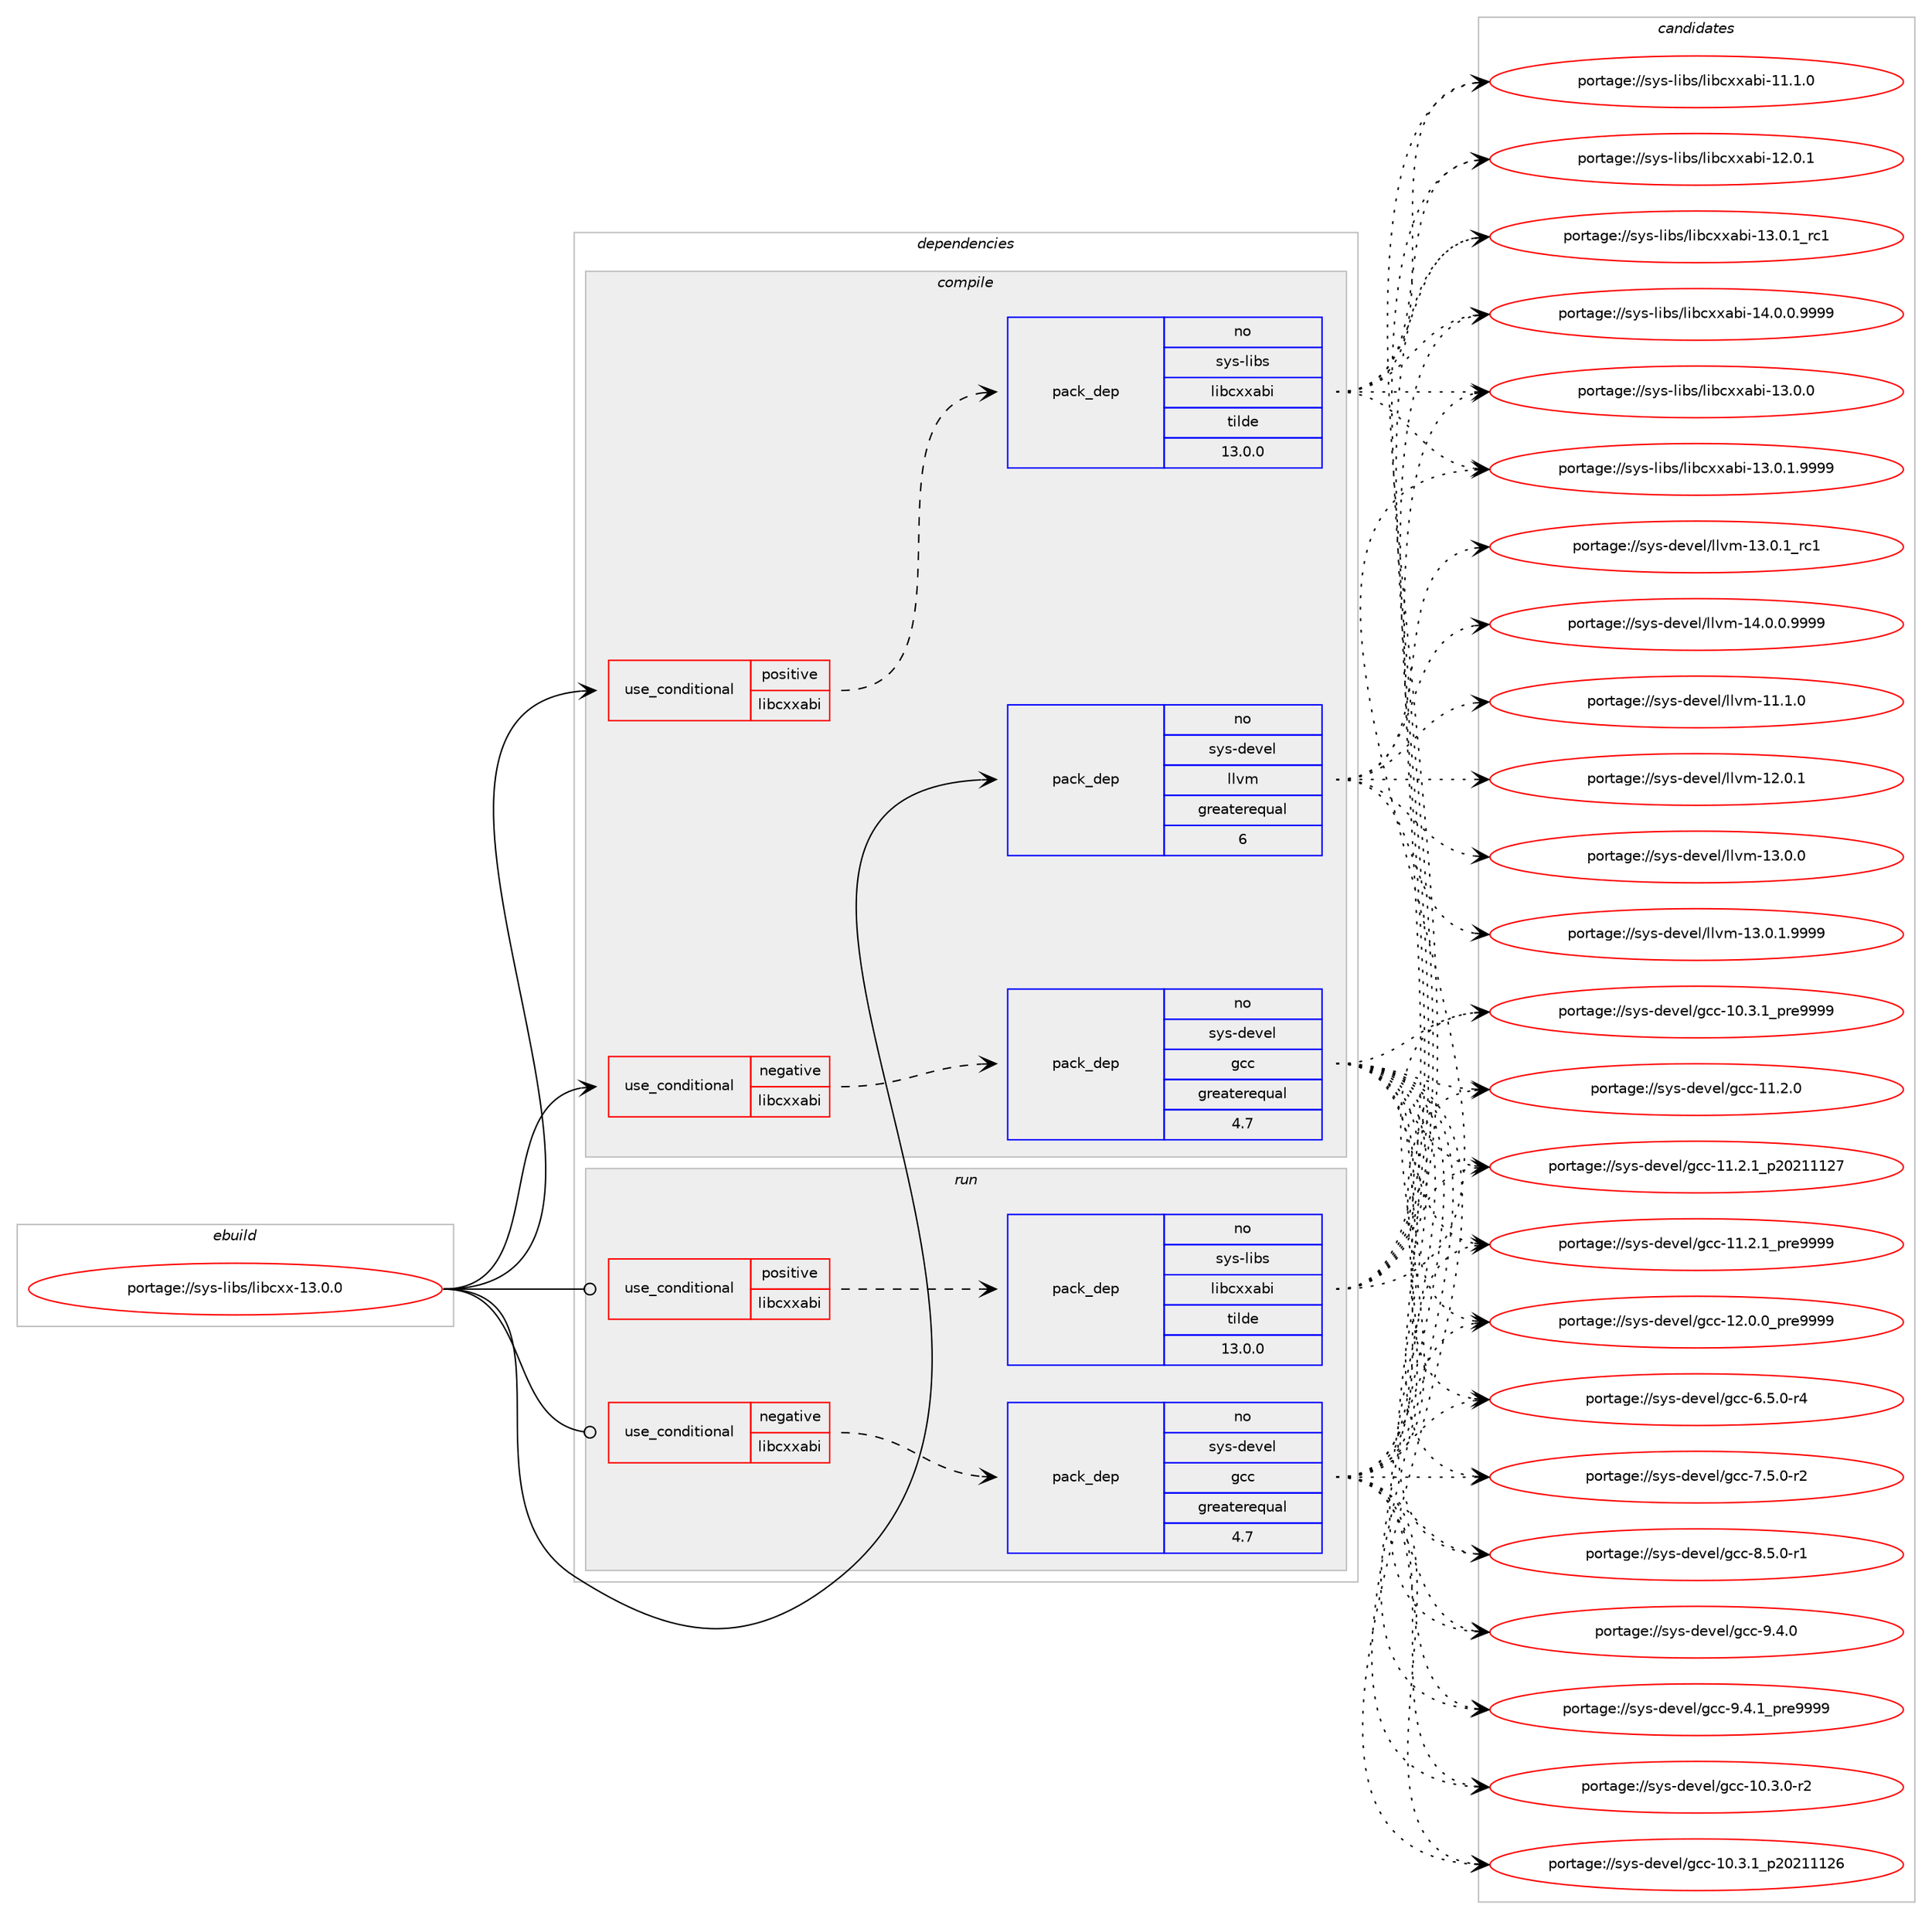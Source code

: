 digraph prolog {

# *************
# Graph options
# *************

newrank=true;
concentrate=true;
compound=true;
graph [rankdir=LR,fontname=Helvetica,fontsize=10,ranksep=1.5];#, ranksep=2.5, nodesep=0.2];
edge  [arrowhead=vee];
node  [fontname=Helvetica,fontsize=10];

# **********
# The ebuild
# **********

subgraph cluster_leftcol {
color=gray;
rank=same;
label=<<i>ebuild</i>>;
id [label="portage://sys-libs/libcxx-13.0.0", color=red, width=4, href="../sys-libs/libcxx-13.0.0.svg"];
}

# ****************
# The dependencies
# ****************

subgraph cluster_midcol {
color=gray;
label=<<i>dependencies</i>>;
subgraph cluster_compile {
fillcolor="#eeeeee";
style=filled;
label=<<i>compile</i>>;
subgraph cond324 {
dependency2620 [label=<<TABLE BORDER="0" CELLBORDER="1" CELLSPACING="0" CELLPADDING="4"><TR><TD ROWSPAN="3" CELLPADDING="10">use_conditional</TD></TR><TR><TD>negative</TD></TR><TR><TD>libcxxabi</TD></TR></TABLE>>, shape=none, color=red];
subgraph pack2292 {
dependency2621 [label=<<TABLE BORDER="0" CELLBORDER="1" CELLSPACING="0" CELLPADDING="4" WIDTH="220"><TR><TD ROWSPAN="6" CELLPADDING="30">pack_dep</TD></TR><TR><TD WIDTH="110">no</TD></TR><TR><TD>sys-devel</TD></TR><TR><TD>gcc</TD></TR><TR><TD>greaterequal</TD></TR><TR><TD>4.7</TD></TR></TABLE>>, shape=none, color=blue];
}
dependency2620:e -> dependency2621:w [weight=20,style="dashed",arrowhead="vee"];
}
id:e -> dependency2620:w [weight=20,style="solid",arrowhead="vee"];
subgraph cond325 {
dependency2622 [label=<<TABLE BORDER="0" CELLBORDER="1" CELLSPACING="0" CELLPADDING="4"><TR><TD ROWSPAN="3" CELLPADDING="10">use_conditional</TD></TR><TR><TD>positive</TD></TR><TR><TD>libcxxabi</TD></TR></TABLE>>, shape=none, color=red];
subgraph pack2293 {
dependency2623 [label=<<TABLE BORDER="0" CELLBORDER="1" CELLSPACING="0" CELLPADDING="4" WIDTH="220"><TR><TD ROWSPAN="6" CELLPADDING="30">pack_dep</TD></TR><TR><TD WIDTH="110">no</TD></TR><TR><TD>sys-libs</TD></TR><TR><TD>libcxxabi</TD></TR><TR><TD>tilde</TD></TR><TR><TD>13.0.0</TD></TR></TABLE>>, shape=none, color=blue];
}
dependency2622:e -> dependency2623:w [weight=20,style="dashed",arrowhead="vee"];
}
id:e -> dependency2622:w [weight=20,style="solid",arrowhead="vee"];
subgraph pack2294 {
dependency2624 [label=<<TABLE BORDER="0" CELLBORDER="1" CELLSPACING="0" CELLPADDING="4" WIDTH="220"><TR><TD ROWSPAN="6" CELLPADDING="30">pack_dep</TD></TR><TR><TD WIDTH="110">no</TD></TR><TR><TD>sys-devel</TD></TR><TR><TD>llvm</TD></TR><TR><TD>greaterequal</TD></TR><TR><TD>6</TD></TR></TABLE>>, shape=none, color=blue];
}
id:e -> dependency2624:w [weight=20,style="solid",arrowhead="vee"];
# *** BEGIN UNKNOWN DEPENDENCY TYPE (TODO) ***
# id -> package_dependency(portage://sys-libs/libcxx-13.0.0,install,strong,sys-devel,llvm,none,[,,],[slot(0)],[])
# *** END UNKNOWN DEPENDENCY TYPE (TODO) ***

}
subgraph cluster_compileandrun {
fillcolor="#eeeeee";
style=filled;
label=<<i>compile and run</i>>;
}
subgraph cluster_run {
fillcolor="#eeeeee";
style=filled;
label=<<i>run</i>>;
subgraph cond326 {
dependency2625 [label=<<TABLE BORDER="0" CELLBORDER="1" CELLSPACING="0" CELLPADDING="4"><TR><TD ROWSPAN="3" CELLPADDING="10">use_conditional</TD></TR><TR><TD>negative</TD></TR><TR><TD>libcxxabi</TD></TR></TABLE>>, shape=none, color=red];
subgraph pack2295 {
dependency2626 [label=<<TABLE BORDER="0" CELLBORDER="1" CELLSPACING="0" CELLPADDING="4" WIDTH="220"><TR><TD ROWSPAN="6" CELLPADDING="30">pack_dep</TD></TR><TR><TD WIDTH="110">no</TD></TR><TR><TD>sys-devel</TD></TR><TR><TD>gcc</TD></TR><TR><TD>greaterequal</TD></TR><TR><TD>4.7</TD></TR></TABLE>>, shape=none, color=blue];
}
dependency2625:e -> dependency2626:w [weight=20,style="dashed",arrowhead="vee"];
}
id:e -> dependency2625:w [weight=20,style="solid",arrowhead="odot"];
subgraph cond327 {
dependency2627 [label=<<TABLE BORDER="0" CELLBORDER="1" CELLSPACING="0" CELLPADDING="4"><TR><TD ROWSPAN="3" CELLPADDING="10">use_conditional</TD></TR><TR><TD>positive</TD></TR><TR><TD>libcxxabi</TD></TR></TABLE>>, shape=none, color=red];
subgraph pack2296 {
dependency2628 [label=<<TABLE BORDER="0" CELLBORDER="1" CELLSPACING="0" CELLPADDING="4" WIDTH="220"><TR><TD ROWSPAN="6" CELLPADDING="30">pack_dep</TD></TR><TR><TD WIDTH="110">no</TD></TR><TR><TD>sys-libs</TD></TR><TR><TD>libcxxabi</TD></TR><TR><TD>tilde</TD></TR><TR><TD>13.0.0</TD></TR></TABLE>>, shape=none, color=blue];
}
dependency2627:e -> dependency2628:w [weight=20,style="dashed",arrowhead="vee"];
}
id:e -> dependency2627:w [weight=20,style="solid",arrowhead="odot"];
}
}

# **************
# The candidates
# **************

subgraph cluster_choices {
rank=same;
color=gray;
label=<<i>candidates</i>>;

subgraph choice2292 {
color=black;
nodesep=1;
choice11512111545100101118101108471039999454948465146484511450 [label="portage://sys-devel/gcc-10.3.0-r2", color=red, width=4,href="../sys-devel/gcc-10.3.0-r2.svg"];
choice1151211154510010111810110847103999945494846514649951125048504949495054 [label="portage://sys-devel/gcc-10.3.1_p20211126", color=red, width=4,href="../sys-devel/gcc-10.3.1_p20211126.svg"];
choice11512111545100101118101108471039999454948465146499511211410157575757 [label="portage://sys-devel/gcc-10.3.1_pre9999", color=red, width=4,href="../sys-devel/gcc-10.3.1_pre9999.svg"];
choice1151211154510010111810110847103999945494946504648 [label="portage://sys-devel/gcc-11.2.0", color=red, width=4,href="../sys-devel/gcc-11.2.0.svg"];
choice1151211154510010111810110847103999945494946504649951125048504949495055 [label="portage://sys-devel/gcc-11.2.1_p20211127", color=red, width=4,href="../sys-devel/gcc-11.2.1_p20211127.svg"];
choice11512111545100101118101108471039999454949465046499511211410157575757 [label="portage://sys-devel/gcc-11.2.1_pre9999", color=red, width=4,href="../sys-devel/gcc-11.2.1_pre9999.svg"];
choice11512111545100101118101108471039999454950464846489511211410157575757 [label="portage://sys-devel/gcc-12.0.0_pre9999", color=red, width=4,href="../sys-devel/gcc-12.0.0_pre9999.svg"];
choice115121115451001011181011084710399994554465346484511452 [label="portage://sys-devel/gcc-6.5.0-r4", color=red, width=4,href="../sys-devel/gcc-6.5.0-r4.svg"];
choice115121115451001011181011084710399994555465346484511450 [label="portage://sys-devel/gcc-7.5.0-r2", color=red, width=4,href="../sys-devel/gcc-7.5.0-r2.svg"];
choice115121115451001011181011084710399994556465346484511449 [label="portage://sys-devel/gcc-8.5.0-r1", color=red, width=4,href="../sys-devel/gcc-8.5.0-r1.svg"];
choice11512111545100101118101108471039999455746524648 [label="portage://sys-devel/gcc-9.4.0", color=red, width=4,href="../sys-devel/gcc-9.4.0.svg"];
choice115121115451001011181011084710399994557465246499511211410157575757 [label="portage://sys-devel/gcc-9.4.1_pre9999", color=red, width=4,href="../sys-devel/gcc-9.4.1_pre9999.svg"];
dependency2621:e -> choice11512111545100101118101108471039999454948465146484511450:w [style=dotted,weight="100"];
dependency2621:e -> choice1151211154510010111810110847103999945494846514649951125048504949495054:w [style=dotted,weight="100"];
dependency2621:e -> choice11512111545100101118101108471039999454948465146499511211410157575757:w [style=dotted,weight="100"];
dependency2621:e -> choice1151211154510010111810110847103999945494946504648:w [style=dotted,weight="100"];
dependency2621:e -> choice1151211154510010111810110847103999945494946504649951125048504949495055:w [style=dotted,weight="100"];
dependency2621:e -> choice11512111545100101118101108471039999454949465046499511211410157575757:w [style=dotted,weight="100"];
dependency2621:e -> choice11512111545100101118101108471039999454950464846489511211410157575757:w [style=dotted,weight="100"];
dependency2621:e -> choice115121115451001011181011084710399994554465346484511452:w [style=dotted,weight="100"];
dependency2621:e -> choice115121115451001011181011084710399994555465346484511450:w [style=dotted,weight="100"];
dependency2621:e -> choice115121115451001011181011084710399994556465346484511449:w [style=dotted,weight="100"];
dependency2621:e -> choice11512111545100101118101108471039999455746524648:w [style=dotted,weight="100"];
dependency2621:e -> choice115121115451001011181011084710399994557465246499511211410157575757:w [style=dotted,weight="100"];
}
subgraph choice2293 {
color=black;
nodesep=1;
choice1151211154510810598115471081059899120120979810545494946494648 [label="portage://sys-libs/libcxxabi-11.1.0", color=red, width=4,href="../sys-libs/libcxxabi-11.1.0.svg"];
choice1151211154510810598115471081059899120120979810545495046484649 [label="portage://sys-libs/libcxxabi-12.0.1", color=red, width=4,href="../sys-libs/libcxxabi-12.0.1.svg"];
choice1151211154510810598115471081059899120120979810545495146484648 [label="portage://sys-libs/libcxxabi-13.0.0", color=red, width=4,href="../sys-libs/libcxxabi-13.0.0.svg"];
choice11512111545108105981154710810598991201209798105454951464846494657575757 [label="portage://sys-libs/libcxxabi-13.0.1.9999", color=red, width=4,href="../sys-libs/libcxxabi-13.0.1.9999.svg"];
choice1151211154510810598115471081059899120120979810545495146484649951149949 [label="portage://sys-libs/libcxxabi-13.0.1_rc1", color=red, width=4,href="../sys-libs/libcxxabi-13.0.1_rc1.svg"];
choice11512111545108105981154710810598991201209798105454952464846484657575757 [label="portage://sys-libs/libcxxabi-14.0.0.9999", color=red, width=4,href="../sys-libs/libcxxabi-14.0.0.9999.svg"];
dependency2623:e -> choice1151211154510810598115471081059899120120979810545494946494648:w [style=dotted,weight="100"];
dependency2623:e -> choice1151211154510810598115471081059899120120979810545495046484649:w [style=dotted,weight="100"];
dependency2623:e -> choice1151211154510810598115471081059899120120979810545495146484648:w [style=dotted,weight="100"];
dependency2623:e -> choice11512111545108105981154710810598991201209798105454951464846494657575757:w [style=dotted,weight="100"];
dependency2623:e -> choice1151211154510810598115471081059899120120979810545495146484649951149949:w [style=dotted,weight="100"];
dependency2623:e -> choice11512111545108105981154710810598991201209798105454952464846484657575757:w [style=dotted,weight="100"];
}
subgraph choice2294 {
color=black;
nodesep=1;
choice115121115451001011181011084710810811810945494946494648 [label="portage://sys-devel/llvm-11.1.0", color=red, width=4,href="../sys-devel/llvm-11.1.0.svg"];
choice115121115451001011181011084710810811810945495046484649 [label="portage://sys-devel/llvm-12.0.1", color=red, width=4,href="../sys-devel/llvm-12.0.1.svg"];
choice115121115451001011181011084710810811810945495146484648 [label="portage://sys-devel/llvm-13.0.0", color=red, width=4,href="../sys-devel/llvm-13.0.0.svg"];
choice1151211154510010111810110847108108118109454951464846494657575757 [label="portage://sys-devel/llvm-13.0.1.9999", color=red, width=4,href="../sys-devel/llvm-13.0.1.9999.svg"];
choice115121115451001011181011084710810811810945495146484649951149949 [label="portage://sys-devel/llvm-13.0.1_rc1", color=red, width=4,href="../sys-devel/llvm-13.0.1_rc1.svg"];
choice1151211154510010111810110847108108118109454952464846484657575757 [label="portage://sys-devel/llvm-14.0.0.9999", color=red, width=4,href="../sys-devel/llvm-14.0.0.9999.svg"];
dependency2624:e -> choice115121115451001011181011084710810811810945494946494648:w [style=dotted,weight="100"];
dependency2624:e -> choice115121115451001011181011084710810811810945495046484649:w [style=dotted,weight="100"];
dependency2624:e -> choice115121115451001011181011084710810811810945495146484648:w [style=dotted,weight="100"];
dependency2624:e -> choice1151211154510010111810110847108108118109454951464846494657575757:w [style=dotted,weight="100"];
dependency2624:e -> choice115121115451001011181011084710810811810945495146484649951149949:w [style=dotted,weight="100"];
dependency2624:e -> choice1151211154510010111810110847108108118109454952464846484657575757:w [style=dotted,weight="100"];
}
subgraph choice2295 {
color=black;
nodesep=1;
choice11512111545100101118101108471039999454948465146484511450 [label="portage://sys-devel/gcc-10.3.0-r2", color=red, width=4,href="../sys-devel/gcc-10.3.0-r2.svg"];
choice1151211154510010111810110847103999945494846514649951125048504949495054 [label="portage://sys-devel/gcc-10.3.1_p20211126", color=red, width=4,href="../sys-devel/gcc-10.3.1_p20211126.svg"];
choice11512111545100101118101108471039999454948465146499511211410157575757 [label="portage://sys-devel/gcc-10.3.1_pre9999", color=red, width=4,href="../sys-devel/gcc-10.3.1_pre9999.svg"];
choice1151211154510010111810110847103999945494946504648 [label="portage://sys-devel/gcc-11.2.0", color=red, width=4,href="../sys-devel/gcc-11.2.0.svg"];
choice1151211154510010111810110847103999945494946504649951125048504949495055 [label="portage://sys-devel/gcc-11.2.1_p20211127", color=red, width=4,href="../sys-devel/gcc-11.2.1_p20211127.svg"];
choice11512111545100101118101108471039999454949465046499511211410157575757 [label="portage://sys-devel/gcc-11.2.1_pre9999", color=red, width=4,href="../sys-devel/gcc-11.2.1_pre9999.svg"];
choice11512111545100101118101108471039999454950464846489511211410157575757 [label="portage://sys-devel/gcc-12.0.0_pre9999", color=red, width=4,href="../sys-devel/gcc-12.0.0_pre9999.svg"];
choice115121115451001011181011084710399994554465346484511452 [label="portage://sys-devel/gcc-6.5.0-r4", color=red, width=4,href="../sys-devel/gcc-6.5.0-r4.svg"];
choice115121115451001011181011084710399994555465346484511450 [label="portage://sys-devel/gcc-7.5.0-r2", color=red, width=4,href="../sys-devel/gcc-7.5.0-r2.svg"];
choice115121115451001011181011084710399994556465346484511449 [label="portage://sys-devel/gcc-8.5.0-r1", color=red, width=4,href="../sys-devel/gcc-8.5.0-r1.svg"];
choice11512111545100101118101108471039999455746524648 [label="portage://sys-devel/gcc-9.4.0", color=red, width=4,href="../sys-devel/gcc-9.4.0.svg"];
choice115121115451001011181011084710399994557465246499511211410157575757 [label="portage://sys-devel/gcc-9.4.1_pre9999", color=red, width=4,href="../sys-devel/gcc-9.4.1_pre9999.svg"];
dependency2626:e -> choice11512111545100101118101108471039999454948465146484511450:w [style=dotted,weight="100"];
dependency2626:e -> choice1151211154510010111810110847103999945494846514649951125048504949495054:w [style=dotted,weight="100"];
dependency2626:e -> choice11512111545100101118101108471039999454948465146499511211410157575757:w [style=dotted,weight="100"];
dependency2626:e -> choice1151211154510010111810110847103999945494946504648:w [style=dotted,weight="100"];
dependency2626:e -> choice1151211154510010111810110847103999945494946504649951125048504949495055:w [style=dotted,weight="100"];
dependency2626:e -> choice11512111545100101118101108471039999454949465046499511211410157575757:w [style=dotted,weight="100"];
dependency2626:e -> choice11512111545100101118101108471039999454950464846489511211410157575757:w [style=dotted,weight="100"];
dependency2626:e -> choice115121115451001011181011084710399994554465346484511452:w [style=dotted,weight="100"];
dependency2626:e -> choice115121115451001011181011084710399994555465346484511450:w [style=dotted,weight="100"];
dependency2626:e -> choice115121115451001011181011084710399994556465346484511449:w [style=dotted,weight="100"];
dependency2626:e -> choice11512111545100101118101108471039999455746524648:w [style=dotted,weight="100"];
dependency2626:e -> choice115121115451001011181011084710399994557465246499511211410157575757:w [style=dotted,weight="100"];
}
subgraph choice2296 {
color=black;
nodesep=1;
choice1151211154510810598115471081059899120120979810545494946494648 [label="portage://sys-libs/libcxxabi-11.1.0", color=red, width=4,href="../sys-libs/libcxxabi-11.1.0.svg"];
choice1151211154510810598115471081059899120120979810545495046484649 [label="portage://sys-libs/libcxxabi-12.0.1", color=red, width=4,href="../sys-libs/libcxxabi-12.0.1.svg"];
choice1151211154510810598115471081059899120120979810545495146484648 [label="portage://sys-libs/libcxxabi-13.0.0", color=red, width=4,href="../sys-libs/libcxxabi-13.0.0.svg"];
choice11512111545108105981154710810598991201209798105454951464846494657575757 [label="portage://sys-libs/libcxxabi-13.0.1.9999", color=red, width=4,href="../sys-libs/libcxxabi-13.0.1.9999.svg"];
choice1151211154510810598115471081059899120120979810545495146484649951149949 [label="portage://sys-libs/libcxxabi-13.0.1_rc1", color=red, width=4,href="../sys-libs/libcxxabi-13.0.1_rc1.svg"];
choice11512111545108105981154710810598991201209798105454952464846484657575757 [label="portage://sys-libs/libcxxabi-14.0.0.9999", color=red, width=4,href="../sys-libs/libcxxabi-14.0.0.9999.svg"];
dependency2628:e -> choice1151211154510810598115471081059899120120979810545494946494648:w [style=dotted,weight="100"];
dependency2628:e -> choice1151211154510810598115471081059899120120979810545495046484649:w [style=dotted,weight="100"];
dependency2628:e -> choice1151211154510810598115471081059899120120979810545495146484648:w [style=dotted,weight="100"];
dependency2628:e -> choice11512111545108105981154710810598991201209798105454951464846494657575757:w [style=dotted,weight="100"];
dependency2628:e -> choice1151211154510810598115471081059899120120979810545495146484649951149949:w [style=dotted,weight="100"];
dependency2628:e -> choice11512111545108105981154710810598991201209798105454952464846484657575757:w [style=dotted,weight="100"];
}
}

}
